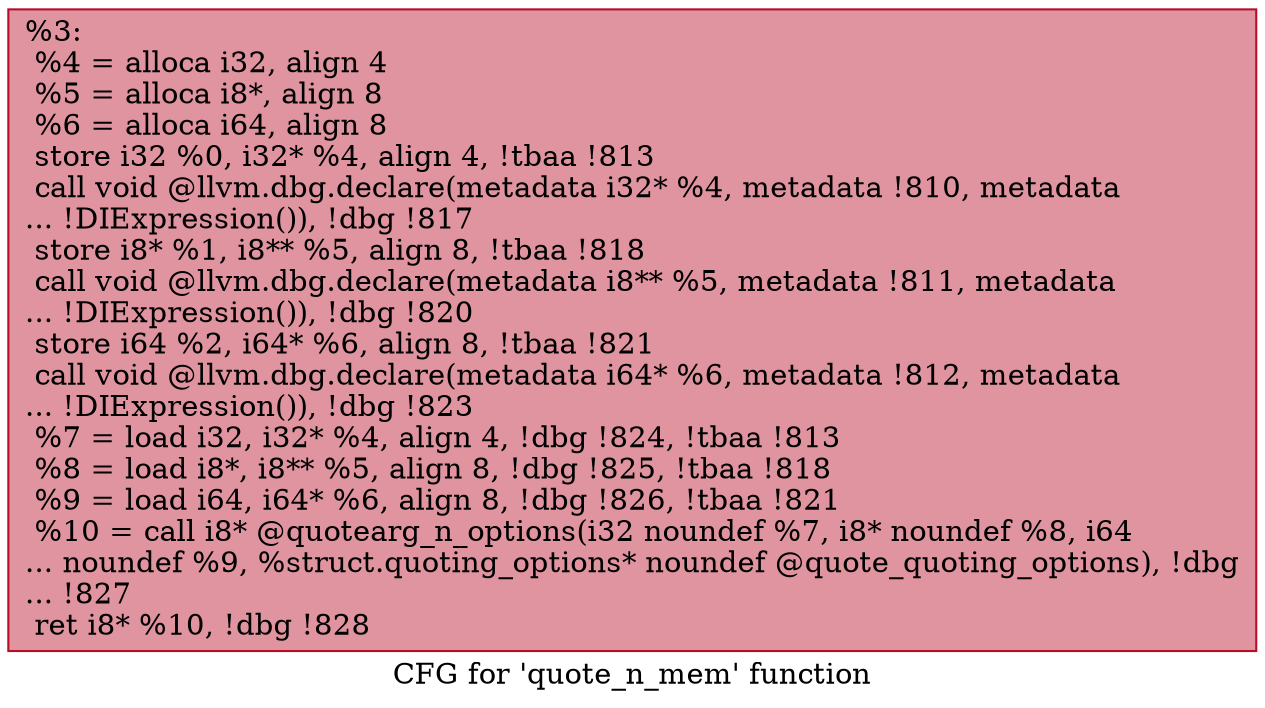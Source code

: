 digraph "CFG for 'quote_n_mem' function" {
	label="CFG for 'quote_n_mem' function";

	Node0x833ea0 [shape=record,color="#b70d28ff", style=filled, fillcolor="#b70d2870",label="{%3:\l  %4 = alloca i32, align 4\l  %5 = alloca i8*, align 8\l  %6 = alloca i64, align 8\l  store i32 %0, i32* %4, align 4, !tbaa !813\l  call void @llvm.dbg.declare(metadata i32* %4, metadata !810, metadata\l... !DIExpression()), !dbg !817\l  store i8* %1, i8** %5, align 8, !tbaa !818\l  call void @llvm.dbg.declare(metadata i8** %5, metadata !811, metadata\l... !DIExpression()), !dbg !820\l  store i64 %2, i64* %6, align 8, !tbaa !821\l  call void @llvm.dbg.declare(metadata i64* %6, metadata !812, metadata\l... !DIExpression()), !dbg !823\l  %7 = load i32, i32* %4, align 4, !dbg !824, !tbaa !813\l  %8 = load i8*, i8** %5, align 8, !dbg !825, !tbaa !818\l  %9 = load i64, i64* %6, align 8, !dbg !826, !tbaa !821\l  %10 = call i8* @quotearg_n_options(i32 noundef %7, i8* noundef %8, i64\l... noundef %9, %struct.quoting_options* noundef @quote_quoting_options), !dbg\l... !827\l  ret i8* %10, !dbg !828\l}"];
}
